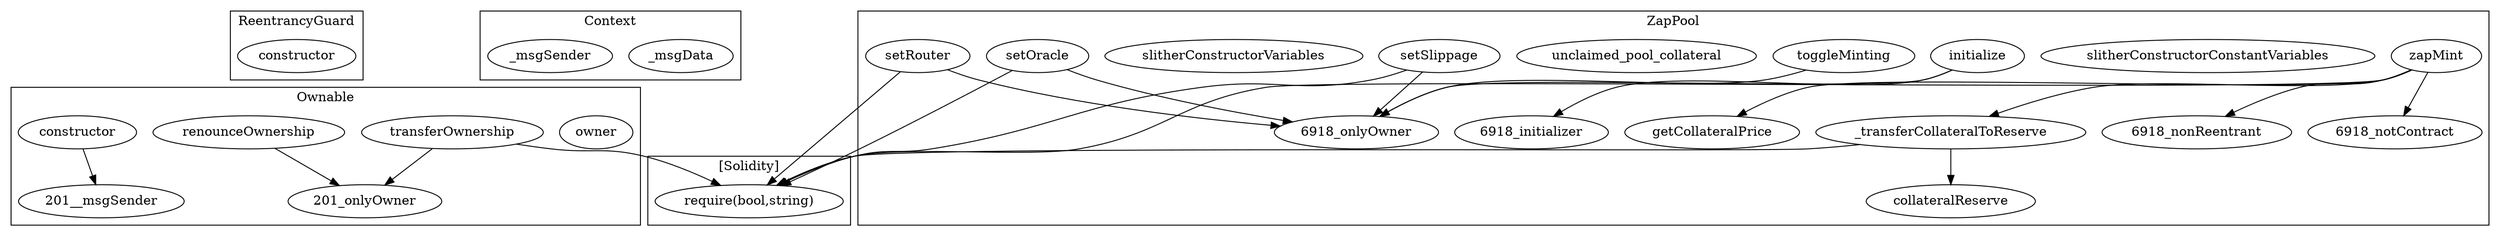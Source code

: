 strict digraph {
subgraph cluster_241_ReentrancyGuard {
label = "ReentrancyGuard"
"241_constructor" [label="constructor"]
}subgraph cluster_1394_Context {
label = "Context"
"1394__msgData" [label="_msgData"]
"1394__msgSender" [label="_msgSender"]
}subgraph cluster_201_Ownable {
label = "Ownable"
"201_owner" [label="owner"]
"201_constructor" [label="constructor"]
"201_renounceOwnership" [label="renounceOwnership"]
"201_transferOwnership" [label="transferOwnership"]
"201_transferOwnership" -> "201_onlyOwner"
"201_renounceOwnership" -> "201_onlyOwner"
"201_constructor" -> "201__msgSender"
}subgraph cluster_6918_ZapPool {
label = "ZapPool"
"6918_toggleMinting" [label="toggleMinting"]
"6918_getCollateralPrice" [label="getCollateralPrice"]
"6918_collateralReserve" [label="collateralReserve"]
"6918_slitherConstructorConstantVariables" [label="slitherConstructorConstantVariables"]
"6918_setRouter" [label="setRouter"]
"6918_zapMint" [label="zapMint"]
"6918_unclaimed_pool_collateral" [label="unclaimed_pool_collateral"]
"6918__transferCollateralToReserve" [label="_transferCollateralToReserve"]
"6918_setOracle" [label="setOracle"]
"6918_slitherConstructorVariables" [label="slitherConstructorVariables"]
"6918_initialize" [label="initialize"]
"6918_setSlippage" [label="setSlippage"]
"6918_zapMint" -> "6918_nonReentrant"
"6918_zapMint" -> "6918_notContract"
"6918_initialize" -> "6918_initializer"
"6918_setOracle" -> "6918_onlyOwner"
"6918_zapMint" -> "6918_getCollateralPrice"
"6918_setSlippage" -> "6918_onlyOwner"
"6918_setRouter" -> "6918_onlyOwner"
"6918__transferCollateralToReserve" -> "6918_collateralReserve"
"6918_zapMint" -> "6918__transferCollateralToReserve"
"6918_toggleMinting" -> "6918_onlyOwner"
"6918_initialize" -> "6918_onlyOwner"
}subgraph cluster_solidity {
label = "[Solidity]"
"require(bool,string)" 
"6918__transferCollateralToReserve" -> "require(bool,string)"
"6918_zapMint" -> "require(bool,string)"
"6918_setSlippage" -> "require(bool,string)"
"6918_setOracle" -> "require(bool,string)"
"201_transferOwnership" -> "require(bool,string)"
"6918_setRouter" -> "require(bool,string)"
}
}